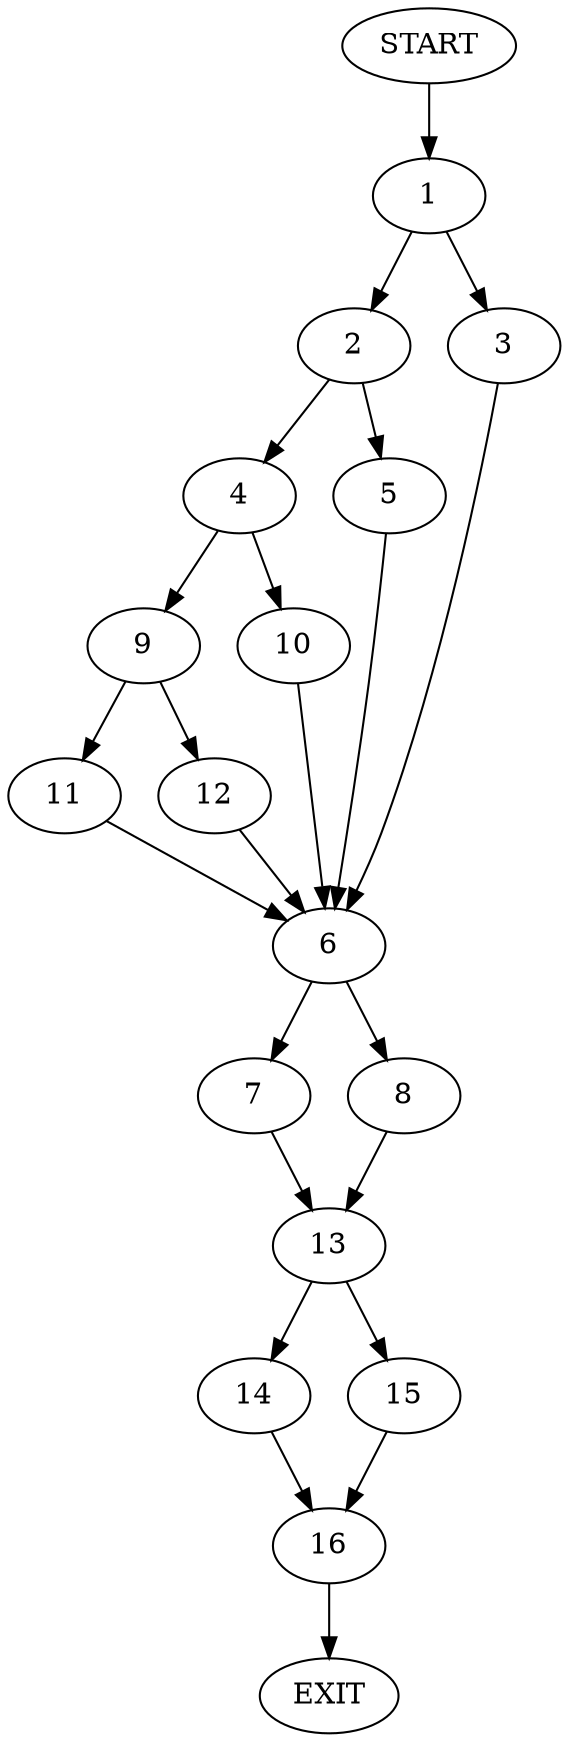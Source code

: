 digraph {
0 [label="START"]
17 [label="EXIT"]
0 -> 1
1 -> 2
1 -> 3
2 -> 4
2 -> 5
3 -> 6
6 -> 7
6 -> 8
4 -> 9
4 -> 10
5 -> 6
9 -> 11
9 -> 12
10 -> 6
11 -> 6
12 -> 6
7 -> 13
8 -> 13
13 -> 14
13 -> 15
14 -> 16
15 -> 16
16 -> 17
}
